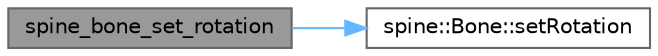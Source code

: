 digraph "spine_bone_set_rotation"
{
 // LATEX_PDF_SIZE
  bgcolor="transparent";
  edge [fontname=Helvetica,fontsize=10,labelfontname=Helvetica,labelfontsize=10];
  node [fontname=Helvetica,fontsize=10,shape=box,height=0.2,width=0.4];
  rankdir="LR";
  Node1 [id="Node000001",label="spine_bone_set_rotation",height=0.2,width=0.4,color="gray40", fillcolor="grey60", style="filled", fontcolor="black",tooltip=" "];
  Node1 -> Node2 [id="edge2_Node000001_Node000002",color="steelblue1",style="solid",tooltip=" "];
  Node2 [id="Node000002",label="spine::Bone::setRotation",height=0.2,width=0.4,color="grey40", fillcolor="white", style="filled",URL="$classspine_1_1_bone.html#a3a5ab1f871ca7581a33163a554e922ce",tooltip=" "];
}
